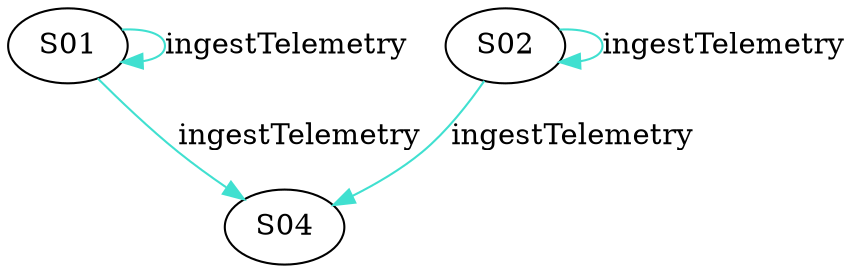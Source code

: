 digraph {

S01->S01 [label="ingestTelemetry", style="", color="turquoise"]
S01->S04 [label="ingestTelemetry", style="", color="turquoise"]
S02->S02 [label="ingestTelemetry", style="", color="turquoise"]
S02->S04 [label="ingestTelemetry", style="", color="turquoise"]
}